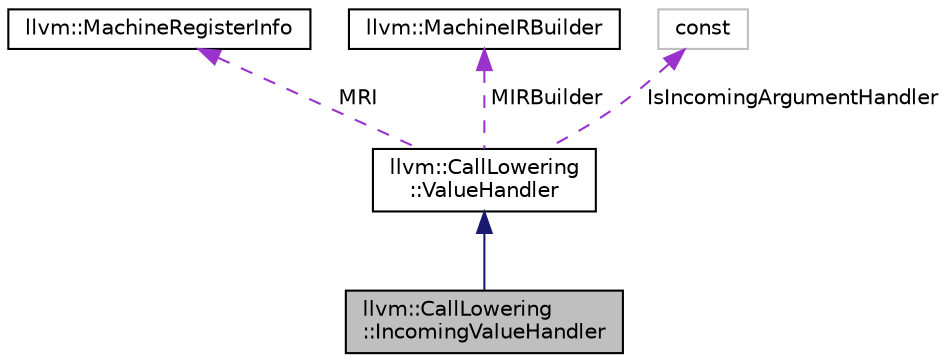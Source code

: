 digraph "llvm::CallLowering::IncomingValueHandler"
{
 // LATEX_PDF_SIZE
  bgcolor="transparent";
  edge [fontname="Helvetica",fontsize="10",labelfontname="Helvetica",labelfontsize="10"];
  node [fontname="Helvetica",fontsize="10",shape=record];
  Node1 [label="llvm::CallLowering\l::IncomingValueHandler",height=0.2,width=0.4,color="black", fillcolor="grey75", style="filled", fontcolor="black",tooltip="Base class for ValueHandlers used for arguments coming into the current function, or for return value..."];
  Node2 -> Node1 [dir="back",color="midnightblue",fontsize="10",style="solid",fontname="Helvetica"];
  Node2 [label="llvm::CallLowering\l::ValueHandler",height=0.2,width=0.4,color="black",URL="$structllvm_1_1CallLowering_1_1ValueHandler.html",tooltip=" "];
  Node3 -> Node2 [dir="back",color="darkorchid3",fontsize="10",style="dashed",label=" MRI" ,fontname="Helvetica"];
  Node3 [label="llvm::MachineRegisterInfo",height=0.2,width=0.4,color="black",URL="$classllvm_1_1MachineRegisterInfo.html",tooltip="MachineRegisterInfo - Keep track of information for virtual and physical registers,..."];
  Node4 -> Node2 [dir="back",color="darkorchid3",fontsize="10",style="dashed",label=" MIRBuilder" ,fontname="Helvetica"];
  Node4 [label="llvm::MachineIRBuilder",height=0.2,width=0.4,color="black",URL="$classllvm_1_1MachineIRBuilder.html",tooltip="Helper class to build MachineInstr."];
  Node5 -> Node2 [dir="back",color="darkorchid3",fontsize="10",style="dashed",label=" IsIncomingArgumentHandler" ,fontname="Helvetica"];
  Node5 [label="const",height=0.2,width=0.4,color="grey75",tooltip=" "];
}

